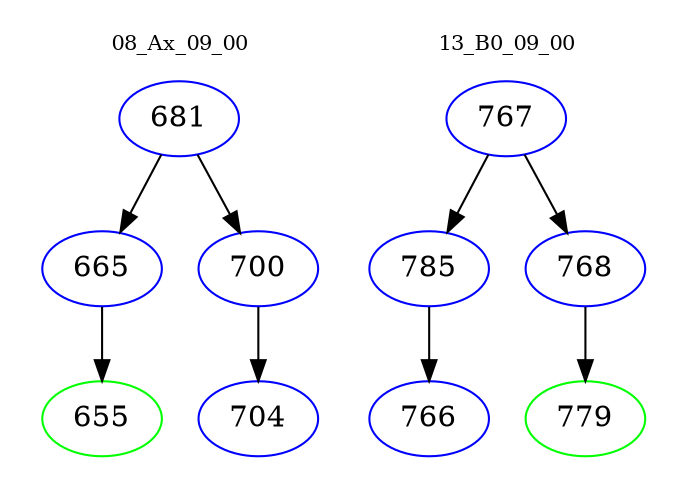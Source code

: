 digraph{
subgraph cluster_0 {
color = white
label = "08_Ax_09_00";
fontsize=10;
T0_681 [label="681", color="blue"]
T0_681 -> T0_665 [color="black"]
T0_665 [label="665", color="blue"]
T0_665 -> T0_655 [color="black"]
T0_655 [label="655", color="green"]
T0_681 -> T0_700 [color="black"]
T0_700 [label="700", color="blue"]
T0_700 -> T0_704 [color="black"]
T0_704 [label="704", color="blue"]
}
subgraph cluster_1 {
color = white
label = "13_B0_09_00";
fontsize=10;
T1_767 [label="767", color="blue"]
T1_767 -> T1_785 [color="black"]
T1_785 [label="785", color="blue"]
T1_785 -> T1_766 [color="black"]
T1_766 [label="766", color="blue"]
T1_767 -> T1_768 [color="black"]
T1_768 [label="768", color="blue"]
T1_768 -> T1_779 [color="black"]
T1_779 [label="779", color="green"]
}
}
